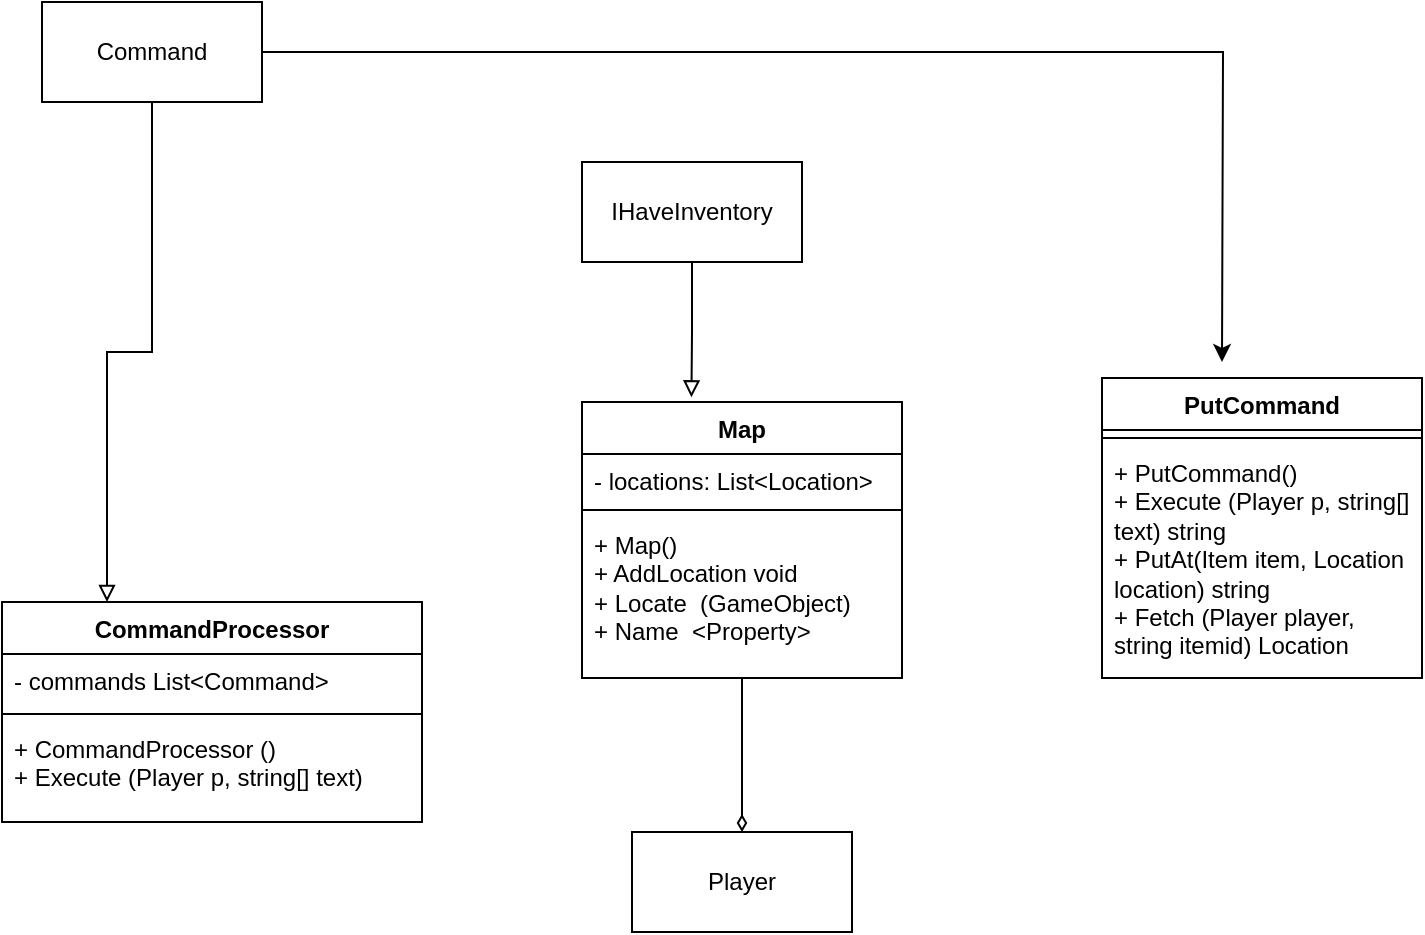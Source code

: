 <mxfile version="22.1.3" type="device">
  <diagram name="Page-1" id="PMlyHPwSAhGqZ5ARpqnZ">
    <mxGraphModel dx="1050" dy="566" grid="1" gridSize="10" guides="1" tooltips="1" connect="1" arrows="1" fold="1" page="1" pageScale="1" pageWidth="850" pageHeight="1100" math="0" shadow="0">
      <root>
        <mxCell id="0" />
        <mxCell id="1" parent="0" />
        <mxCell id="cwkuZS0ToTQowp77Zn1Q-13" style="edgeStyle=orthogonalEdgeStyle;rounded=0;orthogonalLoop=1;jettySize=auto;html=1;endArrow=diamondThin;endFill=0;" parent="1" source="cwkuZS0ToTQowp77Zn1Q-1" target="cwkuZS0ToTQowp77Zn1Q-14" edge="1">
          <mxGeometry relative="1" as="geometry">
            <mxPoint x="420" y="490" as="targetPoint" />
          </mxGeometry>
        </mxCell>
        <mxCell id="cwkuZS0ToTQowp77Zn1Q-1" value="Map" style="swimlane;fontStyle=1;align=center;verticalAlign=top;childLayout=stackLayout;horizontal=1;startSize=26;horizontalStack=0;resizeParent=1;resizeParentMax=0;resizeLast=0;collapsible=1;marginBottom=0;whiteSpace=wrap;html=1;" parent="1" vertex="1">
          <mxGeometry x="340" y="250" width="160" height="138" as="geometry" />
        </mxCell>
        <mxCell id="cwkuZS0ToTQowp77Zn1Q-2" value="- locations: List&amp;lt;Location&amp;gt;" style="text;strokeColor=none;fillColor=none;align=left;verticalAlign=top;spacingLeft=4;spacingRight=4;overflow=hidden;rotatable=0;points=[[0,0.5],[1,0.5]];portConstraint=eastwest;whiteSpace=wrap;html=1;" parent="cwkuZS0ToTQowp77Zn1Q-1" vertex="1">
          <mxGeometry y="26" width="160" height="24" as="geometry" />
        </mxCell>
        <mxCell id="cwkuZS0ToTQowp77Zn1Q-3" value="" style="line;strokeWidth=1;fillColor=none;align=left;verticalAlign=middle;spacingTop=-1;spacingLeft=3;spacingRight=3;rotatable=0;labelPosition=right;points=[];portConstraint=eastwest;strokeColor=inherit;" parent="cwkuZS0ToTQowp77Zn1Q-1" vertex="1">
          <mxGeometry y="50" width="160" height="8" as="geometry" />
        </mxCell>
        <mxCell id="cwkuZS0ToTQowp77Zn1Q-4" value="+ Map()&lt;br&gt;+ AddLocation void&lt;br&gt;+ Locate&amp;nbsp; (GameObject)&lt;br&gt;+ Name&amp;nbsp; &amp;lt;Property&amp;gt;" style="text;strokeColor=none;fillColor=none;align=left;verticalAlign=top;spacingLeft=4;spacingRight=4;overflow=hidden;rotatable=0;points=[[0,0.5],[1,0.5]];portConstraint=eastwest;whiteSpace=wrap;html=1;" parent="cwkuZS0ToTQowp77Zn1Q-1" vertex="1">
          <mxGeometry y="58" width="160" height="80" as="geometry" />
        </mxCell>
        <mxCell id="cwkuZS0ToTQowp77Zn1Q-5" value="PutCommand" style="swimlane;fontStyle=1;align=center;verticalAlign=top;childLayout=stackLayout;horizontal=1;startSize=26;horizontalStack=0;resizeParent=1;resizeParentMax=0;resizeLast=0;collapsible=1;marginBottom=0;whiteSpace=wrap;html=1;" parent="1" vertex="1">
          <mxGeometry x="600" y="238" width="160" height="150" as="geometry" />
        </mxCell>
        <mxCell id="cwkuZS0ToTQowp77Zn1Q-7" value="" style="line;strokeWidth=1;fillColor=none;align=left;verticalAlign=middle;spacingTop=-1;spacingLeft=3;spacingRight=3;rotatable=0;labelPosition=right;points=[];portConstraint=eastwest;strokeColor=inherit;" parent="cwkuZS0ToTQowp77Zn1Q-5" vertex="1">
          <mxGeometry y="26" width="160" height="8" as="geometry" />
        </mxCell>
        <mxCell id="cwkuZS0ToTQowp77Zn1Q-8" value="+ PutCommand()&lt;br&gt;+ Execute (Player p, string[] text) string&amp;nbsp;&lt;br&gt;+ PutAt(Item item, Location location) string&lt;br&gt;+ Fetch (Player player, string itemid) Location" style="text;strokeColor=none;fillColor=none;align=left;verticalAlign=top;spacingLeft=4;spacingRight=4;overflow=hidden;rotatable=0;points=[[0,0.5],[1,0.5]];portConstraint=eastwest;whiteSpace=wrap;html=1;" parent="cwkuZS0ToTQowp77Zn1Q-5" vertex="1">
          <mxGeometry y="34" width="160" height="116" as="geometry" />
        </mxCell>
        <mxCell id="cwkuZS0ToTQowp77Zn1Q-9" value="IHaveInventory" style="html=1;whiteSpace=wrap;" parent="1" vertex="1">
          <mxGeometry x="340" y="130" width="110" height="50" as="geometry" />
        </mxCell>
        <mxCell id="cwkuZS0ToTQowp77Zn1Q-11" style="edgeStyle=orthogonalEdgeStyle;rounded=0;orthogonalLoop=1;jettySize=auto;html=1;entryX=0.342;entryY=-0.017;entryDx=0;entryDy=0;entryPerimeter=0;endArrow=block;endFill=0;" parent="1" source="cwkuZS0ToTQowp77Zn1Q-9" target="cwkuZS0ToTQowp77Zn1Q-1" edge="1">
          <mxGeometry relative="1" as="geometry" />
        </mxCell>
        <mxCell id="cwkuZS0ToTQowp77Zn1Q-14" value="Player" style="html=1;whiteSpace=wrap;" parent="1" vertex="1">
          <mxGeometry x="365" y="465" width="110" height="50" as="geometry" />
        </mxCell>
        <mxCell id="cwkuZS0ToTQowp77Zn1Q-15" value="CommandProcessor" style="swimlane;fontStyle=1;align=center;verticalAlign=top;childLayout=stackLayout;horizontal=1;startSize=26;horizontalStack=0;resizeParent=1;resizeParentMax=0;resizeLast=0;collapsible=1;marginBottom=0;whiteSpace=wrap;html=1;" parent="1" vertex="1">
          <mxGeometry x="50" y="350" width="210" height="110" as="geometry" />
        </mxCell>
        <mxCell id="cwkuZS0ToTQowp77Zn1Q-16" value="- commands List&amp;lt;Command&amp;gt;" style="text;strokeColor=none;fillColor=none;align=left;verticalAlign=top;spacingLeft=4;spacingRight=4;overflow=hidden;rotatable=0;points=[[0,0.5],[1,0.5]];portConstraint=eastwest;whiteSpace=wrap;html=1;" parent="cwkuZS0ToTQowp77Zn1Q-15" vertex="1">
          <mxGeometry y="26" width="210" height="26" as="geometry" />
        </mxCell>
        <mxCell id="cwkuZS0ToTQowp77Zn1Q-17" value="" style="line;strokeWidth=1;fillColor=none;align=left;verticalAlign=middle;spacingTop=-1;spacingLeft=3;spacingRight=3;rotatable=0;labelPosition=right;points=[];portConstraint=eastwest;strokeColor=inherit;" parent="cwkuZS0ToTQowp77Zn1Q-15" vertex="1">
          <mxGeometry y="52" width="210" height="8" as="geometry" />
        </mxCell>
        <mxCell id="cwkuZS0ToTQowp77Zn1Q-18" value="+ CommandProcessor ()&lt;br&gt;+ Execute (Player p, string[] text)" style="text;strokeColor=none;fillColor=none;align=left;verticalAlign=top;spacingLeft=4;spacingRight=4;overflow=hidden;rotatable=0;points=[[0,0.5],[1,0.5]];portConstraint=eastwest;whiteSpace=wrap;html=1;" parent="cwkuZS0ToTQowp77Zn1Q-15" vertex="1">
          <mxGeometry y="60" width="210" height="50" as="geometry" />
        </mxCell>
        <mxCell id="cwkuZS0ToTQowp77Zn1Q-20" style="edgeStyle=orthogonalEdgeStyle;rounded=0;orthogonalLoop=1;jettySize=auto;html=1;entryX=0.25;entryY=0;entryDx=0;entryDy=0;endArrow=block;endFill=0;" parent="1" source="cwkuZS0ToTQowp77Zn1Q-19" target="cwkuZS0ToTQowp77Zn1Q-15" edge="1">
          <mxGeometry relative="1" as="geometry" />
        </mxCell>
        <mxCell id="fYmo2bVYsG5q09Faj1M1-1" style="edgeStyle=orthogonalEdgeStyle;rounded=0;orthogonalLoop=1;jettySize=auto;html=1;" edge="1" parent="1" source="cwkuZS0ToTQowp77Zn1Q-19">
          <mxGeometry relative="1" as="geometry">
            <mxPoint x="660" y="230" as="targetPoint" />
          </mxGeometry>
        </mxCell>
        <mxCell id="cwkuZS0ToTQowp77Zn1Q-19" value="Command" style="html=1;whiteSpace=wrap;" parent="1" vertex="1">
          <mxGeometry x="70" y="50" width="110" height="50" as="geometry" />
        </mxCell>
      </root>
    </mxGraphModel>
  </diagram>
</mxfile>
